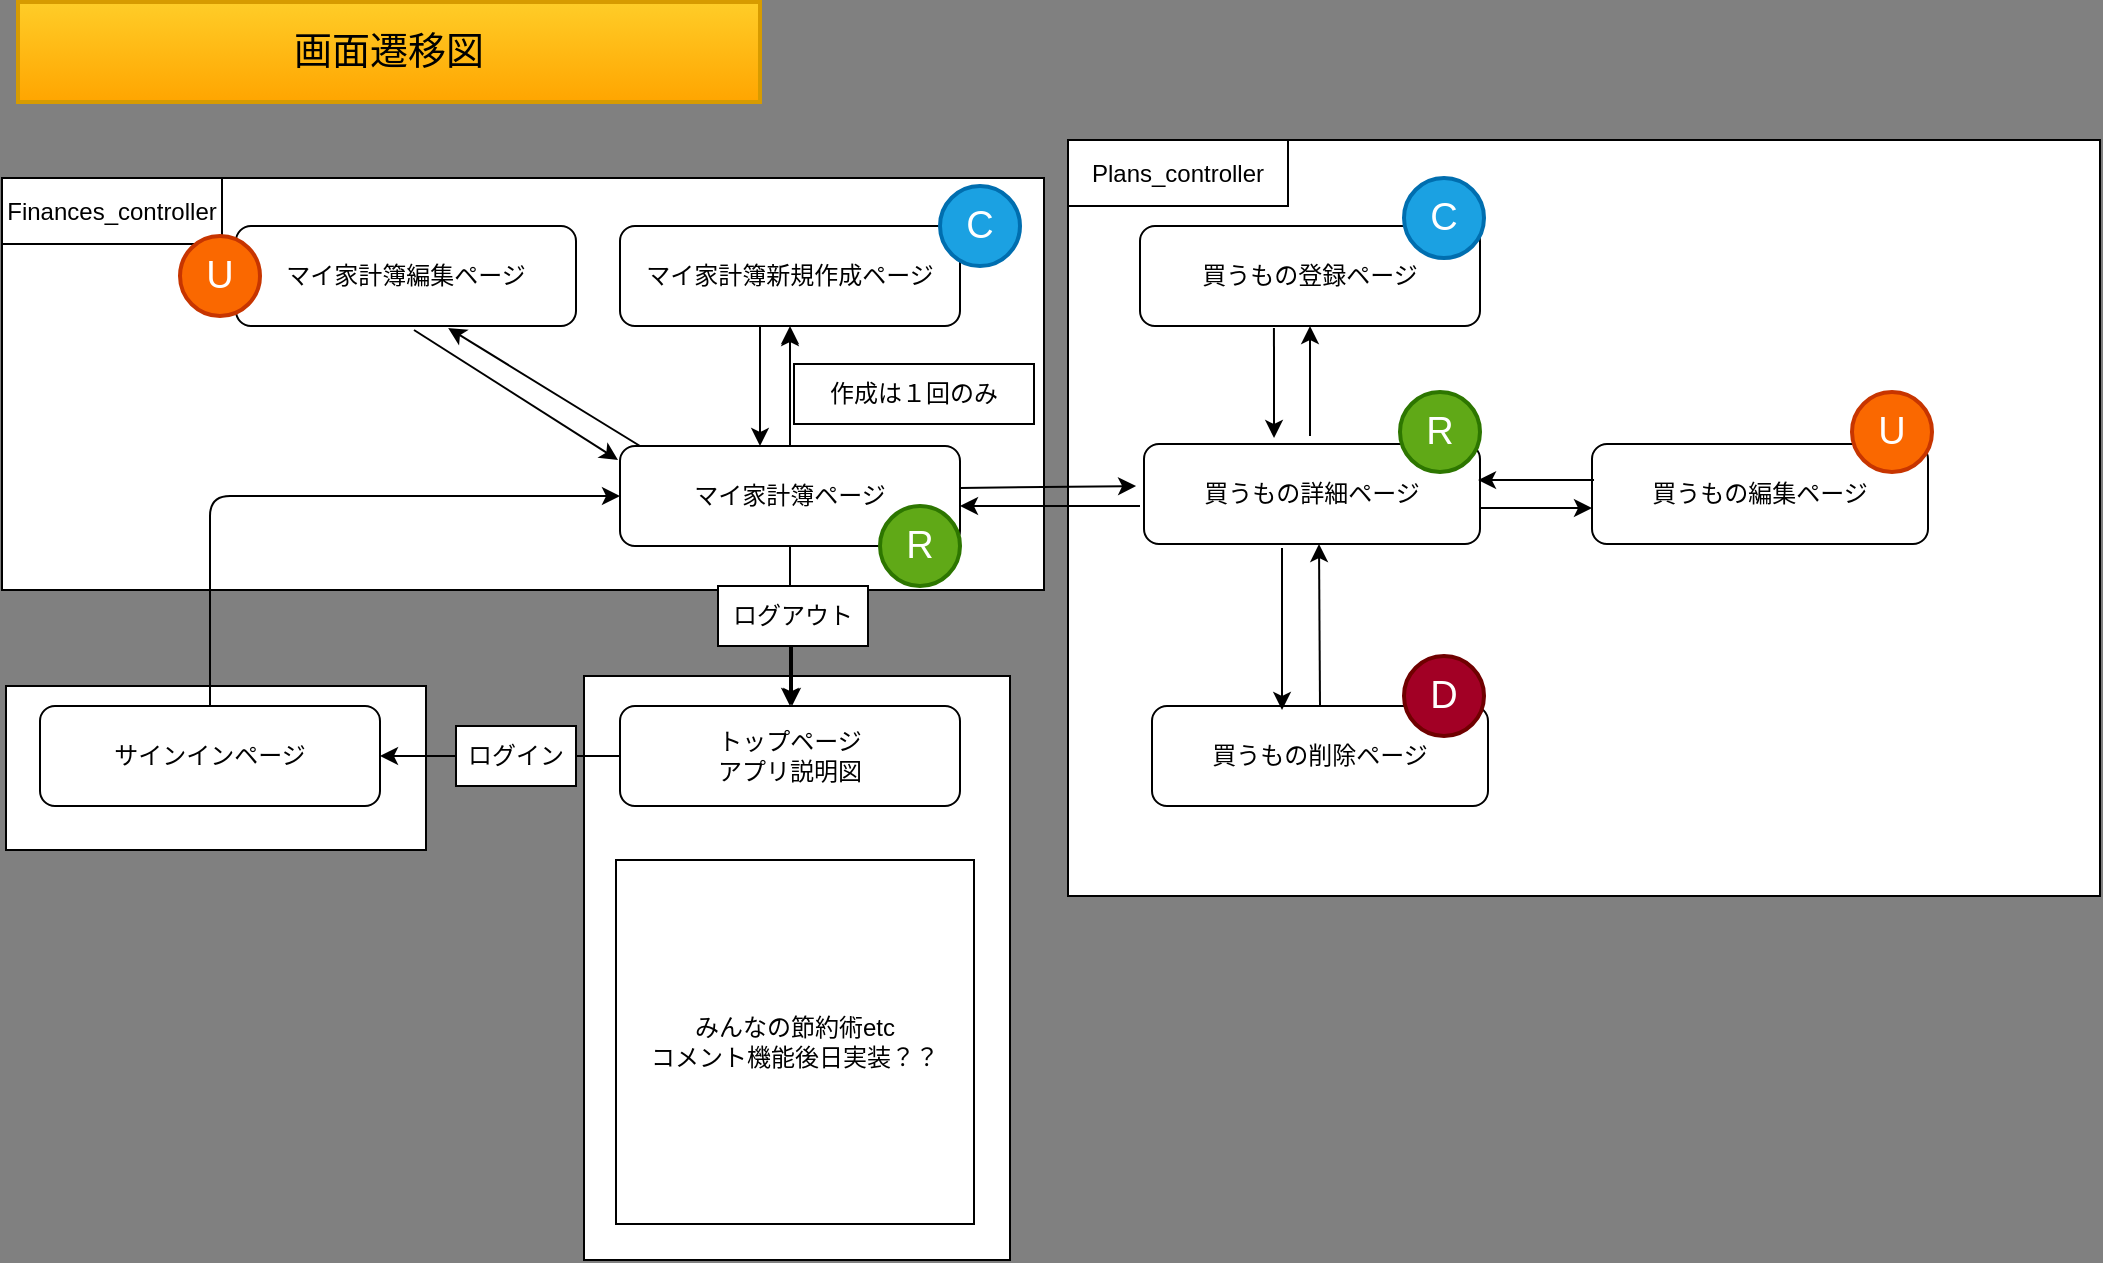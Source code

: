 <mxfile version="13.10.0" type="embed" pages="2">
    <diagram id="JU5HQZq3mvmaYVcX9Og5" name="画面遷移図">
        <mxGraphModel dx="940" dy="756" grid="0" gridSize="10" guides="1" tooltips="1" connect="1" arrows="1" fold="1" page="1" pageScale="1" pageWidth="1169" pageHeight="827" background="#808080" math="0" shadow="0">
            <root>
                <mxCell id="0"/>
                <mxCell id="1" parent="0"/>
                <mxCell id="49" value="" style="rounded=0;whiteSpace=wrap;html=1;" parent="1" vertex="1">
                    <mxGeometry x="22" y="380" width="210" height="82" as="geometry"/>
                </mxCell>
                <mxCell id="48" value="" style="rounded=0;whiteSpace=wrap;html=1;" parent="1" vertex="1">
                    <mxGeometry x="311" y="375" width="213" height="292" as="geometry"/>
                </mxCell>
                <mxCell id="47" value="" style="rounded=0;whiteSpace=wrap;html=1;" parent="1" vertex="1">
                    <mxGeometry x="20" y="126" width="521" height="206" as="geometry"/>
                </mxCell>
                <mxCell id="46" value="" style="rounded=0;whiteSpace=wrap;html=1;" parent="1" vertex="1">
                    <mxGeometry x="553" y="107" width="516" height="378" as="geometry"/>
                </mxCell>
                <mxCell id="2" value="トップページ&lt;br&gt;アプリ説明図" style="rounded=1;whiteSpace=wrap;html=1;" parent="1" vertex="1">
                    <mxGeometry x="329" y="390" width="170" height="50" as="geometry"/>
                </mxCell>
                <mxCell id="3" style="edgeStyle=orthogonalEdgeStyle;rounded=0;orthogonalLoop=1;jettySize=auto;html=1;exitX=0.5;exitY=1;exitDx=0;exitDy=0;" parent="1" source="2" target="2" edge="1">
                    <mxGeometry relative="1" as="geometry"/>
                </mxCell>
                <mxCell id="4" value="サインインページ" style="rounded=1;whiteSpace=wrap;html=1;" parent="1" vertex="1">
                    <mxGeometry x="39" y="390" width="170" height="50" as="geometry"/>
                </mxCell>
                <mxCell id="5" value="" style="endArrow=classic;html=1;exitX=0;exitY=0.5;exitDx=0;exitDy=0;entryX=1;entryY=0.5;entryDx=0;entryDy=0;" parent="1" source="2" target="4" edge="1">
                    <mxGeometry width="50" height="50" relative="1" as="geometry">
                        <mxPoint x="419" y="430" as="sourcePoint"/>
                        <mxPoint x="469" y="380" as="targetPoint"/>
                    </mxGeometry>
                </mxCell>
                <mxCell id="19" value="" style="edgeStyle=orthogonalEdgeStyle;rounded=0;orthogonalLoop=1;jettySize=auto;html=1;exitX=0.5;exitY=0;exitDx=0;exitDy=0;" parent="1" source="6" target="16" edge="1">
                    <mxGeometry relative="1" as="geometry"/>
                </mxCell>
                <mxCell id="6" value="マイ家計簿ページ" style="rounded=1;whiteSpace=wrap;html=1;" parent="1" vertex="1">
                    <mxGeometry x="329" y="260" width="170" height="50" as="geometry"/>
                </mxCell>
                <mxCell id="7" value="マイ家計簿編集ページ" style="rounded=1;whiteSpace=wrap;html=1;" parent="1" vertex="1">
                    <mxGeometry x="137" y="150" width="170" height="50" as="geometry"/>
                </mxCell>
                <mxCell id="8" value="" style="endArrow=classic;html=1;entryX=0.5;entryY=0;entryDx=0;entryDy=0;exitX=0.5;exitY=1;exitDx=0;exitDy=0;" parent="1" source="6" target="2" edge="1">
                    <mxGeometry width="50" height="50" relative="1" as="geometry">
                        <mxPoint x="414" y="320" as="sourcePoint"/>
                        <mxPoint x="408" y="380" as="targetPoint"/>
                    </mxGeometry>
                </mxCell>
                <mxCell id="13" value="" style="edgeStyle=orthogonalEdgeStyle;rounded=0;orthogonalLoop=1;jettySize=auto;html=1;" parent="1" edge="1">
                    <mxGeometry relative="1" as="geometry">
                        <mxPoint x="416.5" y="360" as="sourcePoint"/>
                        <mxPoint x="415" y="390" as="targetPoint"/>
                    </mxGeometry>
                </mxCell>
                <mxCell id="9" value="ログアウト" style="rounded=0;whiteSpace=wrap;html=1;" parent="1" vertex="1">
                    <mxGeometry x="378" y="330" width="75" height="30" as="geometry"/>
                </mxCell>
                <mxCell id="10" value="ログイン" style="rounded=0;whiteSpace=wrap;html=1;" parent="1" vertex="1">
                    <mxGeometry x="247" y="400" width="60" height="30" as="geometry"/>
                </mxCell>
                <mxCell id="11" value="" style="endArrow=classic;html=1;exitX=0.5;exitY=0;exitDx=0;exitDy=0;entryX=0;entryY=0.5;entryDx=0;entryDy=0;" parent="1" source="4" target="6" edge="1">
                    <mxGeometry width="50" height="50" relative="1" as="geometry">
                        <mxPoint x="419" y="430" as="sourcePoint"/>
                        <mxPoint x="469" y="380" as="targetPoint"/>
                        <Array as="points">
                            <mxPoint x="124" y="285"/>
                        </Array>
                    </mxGeometry>
                </mxCell>
                <mxCell id="12" value="" style="endArrow=classic;html=1;" parent="1" edge="1">
                    <mxGeometry width="50" height="50" relative="1" as="geometry">
                        <mxPoint x="414" y="256" as="sourcePoint"/>
                        <mxPoint x="414" y="201" as="targetPoint"/>
                    </mxGeometry>
                </mxCell>
                <mxCell id="16" value="マイ家計簿新規作成ページ" style="rounded=1;whiteSpace=wrap;html=1;" parent="1" vertex="1">
                    <mxGeometry x="329" y="150" width="170" height="50" as="geometry"/>
                </mxCell>
                <mxCell id="18" value="" style="endArrow=classic;html=1;" parent="1" edge="1">
                    <mxGeometry width="50" height="50" relative="1" as="geometry">
                        <mxPoint x="399" y="200" as="sourcePoint"/>
                        <mxPoint x="399" y="260" as="targetPoint"/>
                    </mxGeometry>
                </mxCell>
                <mxCell id="20" value="" style="endArrow=classic;html=1;entryX=0.624;entryY=1.02;entryDx=0;entryDy=0;entryPerimeter=0;" parent="1" target="7" edge="1">
                    <mxGeometry width="50" height="50" relative="1" as="geometry">
                        <mxPoint x="339" y="260" as="sourcePoint"/>
                        <mxPoint x="419" y="260" as="targetPoint"/>
                    </mxGeometry>
                </mxCell>
                <mxCell id="23" value="" style="endArrow=classic;html=1;" parent="1" edge="1">
                    <mxGeometry width="50" height="50" relative="1" as="geometry">
                        <mxPoint x="226" y="202" as="sourcePoint"/>
                        <mxPoint x="328" y="267" as="targetPoint"/>
                    </mxGeometry>
                </mxCell>
                <mxCell id="24" value="&lt;span&gt;買うもの詳細ページ&lt;/span&gt;" style="rounded=1;whiteSpace=wrap;html=1;" parent="1" vertex="1">
                    <mxGeometry x="591" y="259" width="168" height="50" as="geometry"/>
                </mxCell>
                <mxCell id="25" value="買うもの登録ページ" style="rounded=1;whiteSpace=wrap;html=1;" parent="1" vertex="1">
                    <mxGeometry x="589" y="150" width="170" height="50" as="geometry"/>
                </mxCell>
                <mxCell id="27" value="" style="endArrow=classic;html=1;entryX=0.5;entryY=1;entryDx=0;entryDy=0;" parent="1" target="25" edge="1">
                    <mxGeometry width="50" height="50" relative="1" as="geometry">
                        <mxPoint x="674" y="255" as="sourcePoint"/>
                        <mxPoint x="549" y="220" as="targetPoint"/>
                    </mxGeometry>
                </mxCell>
                <mxCell id="29" value="" style="endArrow=classic;html=1;entryX=-0.014;entryY=0.64;entryDx=0;entryDy=0;entryPerimeter=0;" parent="1" edge="1">
                    <mxGeometry width="50" height="50" relative="1" as="geometry">
                        <mxPoint x="499" y="281" as="sourcePoint"/>
                        <mxPoint x="587.04" y="280" as="targetPoint"/>
                    </mxGeometry>
                </mxCell>
                <mxCell id="30" value="" style="endArrow=classic;html=1;" parent="1" edge="1">
                    <mxGeometry width="50" height="50" relative="1" as="geometry">
                        <mxPoint x="589" y="290" as="sourcePoint"/>
                        <mxPoint x="499" y="290" as="targetPoint"/>
                    </mxGeometry>
                </mxCell>
                <mxCell id="31" value="" style="endArrow=classic;html=1;entryX=0.387;entryY=-0.06;entryDx=0;entryDy=0;exitX=0.394;exitY=1.02;exitDx=0;exitDy=0;exitPerimeter=0;entryPerimeter=0;" parent="1" source="25" target="24" edge="1">
                    <mxGeometry width="50" height="50" relative="1" as="geometry">
                        <mxPoint x="589" y="170" as="sourcePoint"/>
                        <mxPoint x="639" y="120" as="targetPoint"/>
                    </mxGeometry>
                </mxCell>
                <mxCell id="36" value="C" style="ellipse;whiteSpace=wrap;html=1;aspect=fixed;strokeWidth=2;fontSize=19;fillColor=#1ba1e2;fontColor=#ffffff;strokeColor=#006EAF;" parent="1" vertex="1">
                    <mxGeometry x="489" y="130" width="40" height="40" as="geometry"/>
                </mxCell>
                <mxCell id="37" value="C" style="ellipse;whiteSpace=wrap;html=1;aspect=fixed;strokeWidth=2;fontSize=19;fillColor=#1ba1e2;fontColor=#ffffff;strokeColor=#006EAF;" parent="1" vertex="1">
                    <mxGeometry x="721" y="126" width="40" height="40" as="geometry"/>
                </mxCell>
                <mxCell id="39" value="R" style="ellipse;whiteSpace=wrap;html=1;aspect=fixed;strokeWidth=2;fontSize=19;fillColor=#60a917;fontColor=#ffffff;strokeColor=#2D7600;" parent="1" vertex="1">
                    <mxGeometry x="459" y="290" width="40" height="40" as="geometry"/>
                </mxCell>
                <mxCell id="40" value="画面遷移図" style="rounded=0;whiteSpace=wrap;html=1;strokeColor=#d79b00;strokeWidth=2;fillColor=#ffcd28;fontSize=19;gradientColor=#ffa500;" parent="1" vertex="1">
                    <mxGeometry x="28" y="38" width="371" height="50" as="geometry"/>
                </mxCell>
                <mxCell id="41" value="&lt;span&gt;買うもの削除ページ&lt;/span&gt;" style="rounded=1;whiteSpace=wrap;html=1;" parent="1" vertex="1">
                    <mxGeometry x="595" y="390" width="168" height="50" as="geometry"/>
                </mxCell>
                <mxCell id="42" value="" style="endArrow=classic;html=1;entryX=0.387;entryY=0.04;entryDx=0;entryDy=0;entryPerimeter=0;" parent="1" target="41" edge="1">
                    <mxGeometry width="50" height="50" relative="1" as="geometry">
                        <mxPoint x="660" y="311" as="sourcePoint"/>
                        <mxPoint x="661.036" y="362" as="targetPoint"/>
                    </mxGeometry>
                </mxCell>
                <mxCell id="43" value="" style="endArrow=classic;html=1;entryX=0.5;entryY=1;entryDx=0;entryDy=0;exitX=0.5;exitY=0;exitDx=0;exitDy=0;" parent="1" source="41" edge="1">
                    <mxGeometry width="50" height="50" relative="1" as="geometry">
                        <mxPoint x="679" y="387" as="sourcePoint"/>
                        <mxPoint x="678.5" y="309" as="targetPoint"/>
                    </mxGeometry>
                </mxCell>
                <mxCell id="38" value="D" style="ellipse;whiteSpace=wrap;html=1;aspect=fixed;strokeWidth=2;fontSize=19;fillColor=#a20025;fontColor=#ffffff;strokeColor=#6F0000;" parent="1" vertex="1">
                    <mxGeometry x="721" y="365" width="40" height="40" as="geometry"/>
                </mxCell>
                <mxCell id="50" value="Finances_controller" style="rounded=0;whiteSpace=wrap;html=1;" parent="1" vertex="1">
                    <mxGeometry x="20" y="126" width="110" height="33" as="geometry"/>
                </mxCell>
                <mxCell id="33" value="U" style="ellipse;whiteSpace=wrap;html=1;aspect=fixed;strokeWidth=2;fontSize=19;fillColor=#fa6800;strokeColor=#C73500;fontColor=#ffffff;" parent="1" vertex="1">
                    <mxGeometry x="109" y="155" width="40" height="40" as="geometry"/>
                </mxCell>
                <mxCell id="52" value="Plans_controller" style="rounded=0;whiteSpace=wrap;html=1;" parent="1" vertex="1">
                    <mxGeometry x="553" y="107" width="110" height="33" as="geometry"/>
                </mxCell>
                <mxCell id="54" value="みんなの節約術etc&lt;br&gt;コメント機能後日実装？？" style="rounded=0;whiteSpace=wrap;html=1;" parent="1" vertex="1">
                    <mxGeometry x="327" y="467" width="179" height="182" as="geometry"/>
                </mxCell>
                <mxCell id="56" value="R" style="ellipse;whiteSpace=wrap;html=1;aspect=fixed;strokeWidth=2;fontSize=19;fillColor=#60a917;fontColor=#ffffff;strokeColor=#2D7600;" parent="1" vertex="1">
                    <mxGeometry x="719" y="233" width="40" height="40" as="geometry"/>
                </mxCell>
                <mxCell id="57" value="作成は１回のみ" style="rounded=0;whiteSpace=wrap;html=1;" parent="1" vertex="1">
                    <mxGeometry x="416" y="219" width="120" height="30" as="geometry"/>
                </mxCell>
                <mxCell id="58" value="&lt;span&gt;買うもの編集ページ&lt;/span&gt;" style="rounded=1;whiteSpace=wrap;html=1;" parent="1" vertex="1">
                    <mxGeometry x="815" y="259" width="168" height="50" as="geometry"/>
                </mxCell>
                <mxCell id="Pe15p8JE3EVM4yDUfGF--58" value="" style="endArrow=classic;html=1;entryX=0.409;entryY=0.479;entryDx=0;entryDy=0;entryPerimeter=0;exitX=0.012;exitY=0.361;exitDx=0;exitDy=0;exitPerimeter=0;" parent="1" edge="1">
                    <mxGeometry width="50" height="50" relative="1" as="geometry">
                        <mxPoint x="816.016" y="277.05" as="sourcePoint"/>
                        <mxPoint x="758.004" y="277.062" as="targetPoint"/>
                    </mxGeometry>
                </mxCell>
                <mxCell id="Pe15p8JE3EVM4yDUfGF--61" value="" style="endArrow=classic;html=1;entryX=0;entryY=0.5;entryDx=0;entryDy=0;exitX=1;exitY=0.5;exitDx=0;exitDy=0;" parent="1" edge="1">
                    <mxGeometry width="50" height="50" relative="1" as="geometry">
                        <mxPoint x="759" y="291" as="sourcePoint"/>
                        <mxPoint x="815" y="291" as="targetPoint"/>
                    </mxGeometry>
                </mxCell>
                <mxCell id="Pe15p8JE3EVM4yDUfGF--62" value="U" style="ellipse;whiteSpace=wrap;html=1;aspect=fixed;strokeWidth=2;fontSize=19;fillColor=#fa6800;strokeColor=#C73500;fontColor=#ffffff;" parent="1" vertex="1">
                    <mxGeometry x="945" y="233" width="40" height="40" as="geometry"/>
                </mxCell>
            </root>
        </mxGraphModel>
    </diagram>
    <diagram id="3vUDVO7shcAKKHClAKVJ" name="ER図">
        <mxGraphModel dx="1097" dy="882" grid="0" gridSize="10" guides="1" tooltips="1" connect="1" arrows="1" fold="1" page="1" pageScale="1" pageWidth="827" pageHeight="1169" background="#808080" math="0" shadow="0">
            <root>
                <mxCell id="RTXXcHWHW-Dh-JXgVYpc-0"/>
                <mxCell id="RTXXcHWHW-Dh-JXgVYpc-1" parent="RTXXcHWHW-Dh-JXgVYpc-0"/>
                <mxCell id="ZlBk-_88ZhLD8ESwHqGS-0" value="" style="shape=table;html=1;whiteSpace=wrap;startSize=0;container=1;collapsible=0;childLayout=tableLayout;fontSize=15;" parent="RTXXcHWHW-Dh-JXgVYpc-1" vertex="1">
                    <mxGeometry x="340" y="477" width="148" height="158.31" as="geometry"/>
                </mxCell>
                <mxCell id="ZlBk-_88ZhLD8ESwHqGS-1" value="" style="shape=partialRectangle;html=1;whiteSpace=wrap;collapsible=0;dropTarget=0;pointerEvents=0;fillColor=none;top=0;left=0;bottom=0;right=0;points=[[0,0.5],[1,0.5]];portConstraint=eastwest;fontSize=15;" parent="ZlBk-_88ZhLD8ESwHqGS-0" vertex="1">
                    <mxGeometry width="148" height="38" as="geometry"/>
                </mxCell>
                <mxCell id="ZlBk-_88ZhLD8ESwHqGS-2" value="Usersテーブル" style="shape=partialRectangle;html=1;whiteSpace=wrap;connectable=0;overflow=hidden;fillColor=none;top=0;left=0;bottom=0;right=0;fontSize=15;" parent="ZlBk-_88ZhLD8ESwHqGS-1" vertex="1">
                    <mxGeometry width="148" height="38" as="geometry"/>
                </mxCell>
                <mxCell id="ZlBk-_88ZhLD8ESwHqGS-3" value="" style="shape=partialRectangle;html=1;whiteSpace=wrap;collapsible=0;dropTarget=0;pointerEvents=0;fillColor=none;top=0;left=0;bottom=0;right=0;points=[[0,0.5],[1,0.5]];portConstraint=eastwest;fontSize=15;" parent="ZlBk-_88ZhLD8ESwHqGS-0" vertex="1">
                    <mxGeometry y="38" width="148" height="40" as="geometry"/>
                </mxCell>
                <mxCell id="ZlBk-_88ZhLD8ESwHqGS-4" value="nickname" style="shape=partialRectangle;html=1;whiteSpace=wrap;connectable=0;overflow=hidden;fillColor=none;top=0;left=0;bottom=0;right=0;fontSize=15;" parent="ZlBk-_88ZhLD8ESwHqGS-3" vertex="1">
                    <mxGeometry width="148" height="40" as="geometry"/>
                </mxCell>
                <mxCell id="ZlBk-_88ZhLD8ESwHqGS-5" value="" style="shape=partialRectangle;html=1;whiteSpace=wrap;collapsible=0;dropTarget=0;pointerEvents=0;fillColor=none;top=0;left=0;bottom=0;right=0;points=[[0,0.5],[1,0.5]];portConstraint=eastwest;fontSize=15;" parent="ZlBk-_88ZhLD8ESwHqGS-0" vertex="1">
                    <mxGeometry y="78" width="148" height="40" as="geometry"/>
                </mxCell>
                <mxCell id="ZlBk-_88ZhLD8ESwHqGS-6" value="email" style="shape=partialRectangle;html=1;whiteSpace=wrap;connectable=0;overflow=hidden;fillColor=none;top=0;left=0;bottom=0;right=0;fontSize=15;" parent="ZlBk-_88ZhLD8ESwHqGS-5" vertex="1">
                    <mxGeometry width="148" height="40" as="geometry"/>
                </mxCell>
                <mxCell id="ZlBk-_88ZhLD8ESwHqGS-7" value="" style="shape=partialRectangle;html=1;whiteSpace=wrap;collapsible=0;dropTarget=0;pointerEvents=0;fillColor=none;top=0;left=0;bottom=0;right=0;points=[[0,0.5],[1,0.5]];portConstraint=eastwest;fontSize=15;" parent="ZlBk-_88ZhLD8ESwHqGS-0" vertex="1">
                    <mxGeometry y="118" width="148" height="40" as="geometry"/>
                </mxCell>
                <mxCell id="ZlBk-_88ZhLD8ESwHqGS-8" value="password" style="shape=partialRectangle;html=1;whiteSpace=wrap;connectable=0;overflow=hidden;fillColor=none;top=0;left=0;bottom=0;right=0;fontSize=15;" parent="ZlBk-_88ZhLD8ESwHqGS-7" vertex="1">
                    <mxGeometry width="148" height="40" as="geometry"/>
                </mxCell>
                <mxCell id="ZlBk-_88ZhLD8ESwHqGS-9" value="" style="shape=table;html=1;whiteSpace=wrap;startSize=0;container=1;collapsible=0;childLayout=tableLayout;fontSize=15;" parent="RTXXcHWHW-Dh-JXgVYpc-1" vertex="1">
                    <mxGeometry x="332" y="805" width="178" height="280" as="geometry"/>
                </mxCell>
                <mxCell id="ZlBk-_88ZhLD8ESwHqGS-10" value="" style="shape=partialRectangle;html=1;whiteSpace=wrap;collapsible=0;dropTarget=0;pointerEvents=0;fillColor=none;top=0;left=0;bottom=0;right=0;points=[[0,0.5],[1,0.5]];portConstraint=eastwest;fontSize=15;" parent="ZlBk-_88ZhLD8ESwHqGS-9" vertex="1">
                    <mxGeometry width="178" height="40" as="geometry"/>
                </mxCell>
                <mxCell id="ZlBk-_88ZhLD8ESwHqGS-11" value="PurchasePlansテーブル" style="shape=partialRectangle;html=1;whiteSpace=wrap;connectable=0;overflow=hidden;fillColor=none;top=0;left=0;bottom=0;right=0;fontSize=15;" parent="ZlBk-_88ZhLD8ESwHqGS-10" vertex="1">
                    <mxGeometry width="178" height="40" as="geometry"/>
                </mxCell>
                <mxCell id="ZlBk-_88ZhLD8ESwHqGS-12" value="" style="shape=partialRectangle;html=1;whiteSpace=wrap;collapsible=0;dropTarget=0;pointerEvents=0;fillColor=none;top=0;left=0;bottom=0;right=0;points=[[0,0.5],[1,0.5]];portConstraint=eastwest;fontSize=15;" parent="ZlBk-_88ZhLD8ESwHqGS-9" vertex="1">
                    <mxGeometry y="40" width="178" height="40" as="geometry"/>
                </mxCell>
                <mxCell id="ZlBk-_88ZhLD8ESwHqGS-13" value="name" style="shape=partialRectangle;html=1;whiteSpace=wrap;connectable=0;overflow=hidden;fillColor=none;top=0;left=0;bottom=0;right=0;fontSize=15;" parent="ZlBk-_88ZhLD8ESwHqGS-12" vertex="1">
                    <mxGeometry width="178" height="40" as="geometry"/>
                </mxCell>
                <mxCell id="ZlBk-_88ZhLD8ESwHqGS-14" value="" style="shape=partialRectangle;html=1;whiteSpace=wrap;collapsible=0;dropTarget=0;pointerEvents=0;fillColor=none;top=0;left=0;bottom=0;right=0;points=[[0,0.5],[1,0.5]];portConstraint=eastwest;fontSize=15;" parent="ZlBk-_88ZhLD8ESwHqGS-9" vertex="1">
                    <mxGeometry y="80" width="178" height="40" as="geometry"/>
                </mxCell>
                <mxCell id="ZlBk-_88ZhLD8ESwHqGS-15" value="remarks" style="shape=partialRectangle;html=1;whiteSpace=wrap;connectable=0;overflow=hidden;fillColor=none;top=0;left=0;bottom=0;right=0;fontSize=15;" parent="ZlBk-_88ZhLD8ESwHqGS-14" vertex="1">
                    <mxGeometry width="178" height="40" as="geometry"/>
                </mxCell>
                <mxCell id="4R_p7Q5ZQKN_-VRckwJi-66" style="shape=partialRectangle;html=1;whiteSpace=wrap;collapsible=0;dropTarget=0;pointerEvents=0;fillColor=none;top=0;left=0;bottom=0;right=0;points=[[0,0.5],[1,0.5]];portConstraint=eastwest;fontSize=15;" vertex="1" parent="ZlBk-_88ZhLD8ESwHqGS-9">
                    <mxGeometry y="120" width="178" height="40" as="geometry"/>
                </mxCell>
                <mxCell id="4R_p7Q5ZQKN_-VRckwJi-67" value="price" style="shape=partialRectangle;html=1;whiteSpace=wrap;connectable=0;overflow=hidden;fillColor=none;top=0;left=0;bottom=0;right=0;fontSize=15;" vertex="1" parent="4R_p7Q5ZQKN_-VRckwJi-66">
                    <mxGeometry width="178" height="40" as="geometry"/>
                </mxCell>
                <mxCell id="ZlBk-_88ZhLD8ESwHqGS-16" value="" style="shape=partialRectangle;html=1;whiteSpace=wrap;collapsible=0;dropTarget=0;pointerEvents=0;fillColor=none;top=0;left=0;bottom=0;right=0;points=[[0,0.5],[1,0.5]];portConstraint=eastwest;fontSize=15;" parent="ZlBk-_88ZhLD8ESwHqGS-9" vertex="1">
                    <mxGeometry y="160" width="178" height="40" as="geometry"/>
                </mxCell>
                <mxCell id="ZlBk-_88ZhLD8ESwHqGS-17" value="purchase_date" style="shape=partialRectangle;html=1;whiteSpace=wrap;connectable=0;overflow=hidden;fillColor=none;top=0;left=0;bottom=0;right=0;fontSize=15;" parent="ZlBk-_88ZhLD8ESwHqGS-16" vertex="1">
                    <mxGeometry width="178" height="40" as="geometry"/>
                </mxCell>
                <mxCell id="LgwjurmQw-1WGURI5b6S-0" style="shape=partialRectangle;html=1;whiteSpace=wrap;collapsible=0;dropTarget=0;pointerEvents=0;fillColor=none;top=0;left=0;bottom=0;right=0;points=[[0,0.5],[1,0.5]];portConstraint=eastwest;fontSize=15;" parent="ZlBk-_88ZhLD8ESwHqGS-9" vertex="1">
                    <mxGeometry y="200" width="178" height="40" as="geometry"/>
                </mxCell>
                <mxCell id="LgwjurmQw-1WGURI5b6S-1" value="image" style="shape=partialRectangle;html=1;whiteSpace=wrap;connectable=0;overflow=hidden;fillColor=none;top=0;left=0;bottom=0;right=0;fontSize=15;" parent="LgwjurmQw-1WGURI5b6S-0" vertex="1">
                    <mxGeometry width="178" height="40" as="geometry"/>
                </mxCell>
                <mxCell id="vMp5V0m4-WFxsZNh0Xq0-12" style="shape=partialRectangle;html=1;whiteSpace=wrap;collapsible=0;dropTarget=0;pointerEvents=0;fillColor=none;top=0;left=0;bottom=0;right=0;points=[[0,0.5],[1,0.5]];portConstraint=eastwest;fontSize=15;" parent="ZlBk-_88ZhLD8ESwHqGS-9" vertex="1">
                    <mxGeometry y="240" width="178" height="40" as="geometry"/>
                </mxCell>
                <mxCell id="vMp5V0m4-WFxsZNh0Xq0-13" value="user_id" style="shape=partialRectangle;html=1;whiteSpace=wrap;connectable=0;overflow=hidden;fillColor=none;top=0;left=0;bottom=0;right=0;fontSize=15;" parent="vMp5V0m4-WFxsZNh0Xq0-12" vertex="1">
                    <mxGeometry width="178" height="40" as="geometry"/>
                </mxCell>
                <mxCell id="tKv8Ih6EuUpdgf0GF36m-0" value="ER図" style="rounded=0;whiteSpace=wrap;html=1;strokeColor=#BD7000;strokeWidth=2;fillColor=#f0a30a;fontSize=28;fontColor=#ffffff;" parent="RTXXcHWHW-Dh-JXgVYpc-1" vertex="1">
                    <mxGeometry x="7" y="10" width="370" height="60" as="geometry"/>
                </mxCell>
                <mxCell id="4R_p7Q5ZQKN_-VRckwJi-10" value="" style="shape=table;html=1;whiteSpace=wrap;startSize=0;container=1;collapsible=0;childLayout=tableLayout;fontSize=15;" vertex="1" parent="RTXXcHWHW-Dh-JXgVYpc-1">
                    <mxGeometry x="28" y="347" width="180" height="240" as="geometry"/>
                </mxCell>
                <mxCell id="4R_p7Q5ZQKN_-VRckwJi-11" value="" style="shape=partialRectangle;html=1;whiteSpace=wrap;collapsible=0;dropTarget=0;pointerEvents=0;fillColor=none;top=0;left=0;bottom=0;right=0;points=[[0,0.5],[1,0.5]];portConstraint=eastwest;fontSize=15;" vertex="1" parent="4R_p7Q5ZQKN_-VRckwJi-10">
                    <mxGeometry width="180" height="40" as="geometry"/>
                </mxCell>
                <mxCell id="4R_p7Q5ZQKN_-VRckwJi-12" value="FixedCostsテーブル" style="shape=partialRectangle;html=1;whiteSpace=wrap;connectable=0;overflow=hidden;fillColor=none;top=0;left=0;bottom=0;right=0;fontSize=15;" vertex="1" parent="4R_p7Q5ZQKN_-VRckwJi-11">
                    <mxGeometry width="180" height="40" as="geometry"/>
                </mxCell>
                <mxCell id="4R_p7Q5ZQKN_-VRckwJi-13" value="" style="shape=partialRectangle;html=1;whiteSpace=wrap;collapsible=0;dropTarget=0;pointerEvents=0;fillColor=none;top=0;left=0;bottom=0;right=0;points=[[0,0.5],[1,0.5]];portConstraint=eastwest;fontSize=15;" vertex="1" parent="4R_p7Q5ZQKN_-VRckwJi-10">
                    <mxGeometry y="40" width="180" height="40" as="geometry"/>
                </mxCell>
                <mxCell id="4R_p7Q5ZQKN_-VRckwJi-14" value="fixed_cost_category_id" style="shape=partialRectangle;html=1;whiteSpace=wrap;connectable=0;overflow=hidden;fillColor=none;top=0;left=0;bottom=0;right=0;fontSize=15;" vertex="1" parent="4R_p7Q5ZQKN_-VRckwJi-13">
                    <mxGeometry width="180" height="40" as="geometry"/>
                </mxCell>
                <mxCell id="4R_p7Q5ZQKN_-VRckwJi-15" value="" style="shape=partialRectangle;html=1;whiteSpace=wrap;collapsible=0;dropTarget=0;pointerEvents=0;fillColor=none;top=0;left=0;bottom=0;right=0;points=[[0,0.5],[1,0.5]];portConstraint=eastwest;fontSize=15;" vertex="1" parent="4R_p7Q5ZQKN_-VRckwJi-10">
                    <mxGeometry y="80" width="180" height="40" as="geometry"/>
                </mxCell>
                <mxCell id="4R_p7Q5ZQKN_-VRckwJi-16" value="remarks" style="shape=partialRectangle;html=1;whiteSpace=wrap;connectable=0;overflow=hidden;fillColor=none;top=0;left=0;bottom=0;right=0;fontSize=15;" vertex="1" parent="4R_p7Q5ZQKN_-VRckwJi-15">
                    <mxGeometry width="180" height="40" as="geometry"/>
                </mxCell>
                <mxCell id="4R_p7Q5ZQKN_-VRckwJi-17" value="" style="shape=partialRectangle;html=1;whiteSpace=wrap;collapsible=0;dropTarget=0;pointerEvents=0;fillColor=none;top=0;left=0;bottom=0;right=0;points=[[0,0.5],[1,0.5]];portConstraint=eastwest;fontSize=15;" vertex="1" parent="4R_p7Q5ZQKN_-VRckwJi-10">
                    <mxGeometry y="120" width="180" height="40" as="geometry"/>
                </mxCell>
                <mxCell id="4R_p7Q5ZQKN_-VRckwJi-18" value="price" style="shape=partialRectangle;html=1;whiteSpace=wrap;connectable=0;overflow=hidden;fillColor=none;top=0;left=0;bottom=0;right=0;fontSize=15;" vertex="1" parent="4R_p7Q5ZQKN_-VRckwJi-17">
                    <mxGeometry width="180" height="40" as="geometry"/>
                </mxCell>
                <mxCell id="4R_p7Q5ZQKN_-VRckwJi-19" style="shape=partialRectangle;html=1;whiteSpace=wrap;collapsible=0;dropTarget=0;pointerEvents=0;fillColor=none;top=0;left=0;bottom=0;right=0;points=[[0,0.5],[1,0.5]];portConstraint=eastwest;fontSize=15;" vertex="1" parent="4R_p7Q5ZQKN_-VRckwJi-10">
                    <mxGeometry y="160" width="180" height="40" as="geometry"/>
                </mxCell>
                <mxCell id="4R_p7Q5ZQKN_-VRckwJi-20" value="expense_date" style="shape=partialRectangle;html=1;whiteSpace=wrap;connectable=0;overflow=hidden;fillColor=none;top=0;left=0;bottom=0;right=0;fontSize=15;" vertex="1" parent="4R_p7Q5ZQKN_-VRckwJi-19">
                    <mxGeometry width="180" height="40" as="geometry"/>
                </mxCell>
                <mxCell id="4R_p7Q5ZQKN_-VRckwJi-21" style="shape=partialRectangle;html=1;whiteSpace=wrap;collapsible=0;dropTarget=0;pointerEvents=0;fillColor=none;top=0;left=0;bottom=0;right=0;points=[[0,0.5],[1,0.5]];portConstraint=eastwest;fontSize=15;" vertex="1" parent="4R_p7Q5ZQKN_-VRckwJi-10">
                    <mxGeometry y="200" width="180" height="40" as="geometry"/>
                </mxCell>
                <mxCell id="4R_p7Q5ZQKN_-VRckwJi-22" value="user_id" style="shape=partialRectangle;html=1;whiteSpace=wrap;connectable=0;overflow=hidden;fillColor=none;top=0;left=0;bottom=0;right=0;fontSize=15;" vertex="1" parent="4R_p7Q5ZQKN_-VRckwJi-21">
                    <mxGeometry width="180" height="40" as="geometry"/>
                </mxCell>
                <mxCell id="4R_p7Q5ZQKN_-VRckwJi-40" value="" style="shape=table;html=1;whiteSpace=wrap;startSize=0;container=1;collapsible=0;childLayout=tableLayout;fontSize=15;" vertex="1" parent="RTXXcHWHW-Dh-JXgVYpc-1">
                    <mxGeometry x="324" y="107" width="180" height="240" as="geometry"/>
                </mxCell>
                <mxCell id="4R_p7Q5ZQKN_-VRckwJi-41" value="" style="shape=partialRectangle;html=1;whiteSpace=wrap;collapsible=0;dropTarget=0;pointerEvents=0;fillColor=none;top=0;left=0;bottom=0;right=0;points=[[0,0.5],[1,0.5]];portConstraint=eastwest;fontSize=15;" vertex="1" parent="4R_p7Q5ZQKN_-VRckwJi-40">
                    <mxGeometry width="180" height="40" as="geometry"/>
                </mxCell>
                <mxCell id="4R_p7Q5ZQKN_-VRckwJi-42" value="Incomesテーブル" style="shape=partialRectangle;html=1;whiteSpace=wrap;connectable=0;overflow=hidden;fillColor=none;top=0;left=0;bottom=0;right=0;fontSize=15;" vertex="1" parent="4R_p7Q5ZQKN_-VRckwJi-41">
                    <mxGeometry width="180" height="40" as="geometry"/>
                </mxCell>
                <mxCell id="4R_p7Q5ZQKN_-VRckwJi-43" value="" style="shape=partialRectangle;html=1;whiteSpace=wrap;collapsible=0;dropTarget=0;pointerEvents=0;fillColor=none;top=0;left=0;bottom=0;right=0;points=[[0,0.5],[1,0.5]];portConstraint=eastwest;fontSize=15;" vertex="1" parent="4R_p7Q5ZQKN_-VRckwJi-40">
                    <mxGeometry y="40" width="180" height="40" as="geometry"/>
                </mxCell>
                <mxCell id="4R_p7Q5ZQKN_-VRckwJi-44" value="income_category_id" style="shape=partialRectangle;html=1;whiteSpace=wrap;connectable=0;overflow=hidden;fillColor=none;top=0;left=0;bottom=0;right=0;fontSize=15;" vertex="1" parent="4R_p7Q5ZQKN_-VRckwJi-43">
                    <mxGeometry width="180" height="40" as="geometry"/>
                </mxCell>
                <mxCell id="4R_p7Q5ZQKN_-VRckwJi-45" value="" style="shape=partialRectangle;html=1;whiteSpace=wrap;collapsible=0;dropTarget=0;pointerEvents=0;fillColor=none;top=0;left=0;bottom=0;right=0;points=[[0,0.5],[1,0.5]];portConstraint=eastwest;fontSize=15;" vertex="1" parent="4R_p7Q5ZQKN_-VRckwJi-40">
                    <mxGeometry y="80" width="180" height="40" as="geometry"/>
                </mxCell>
                <mxCell id="4R_p7Q5ZQKN_-VRckwJi-46" value="remarks" style="shape=partialRectangle;html=1;whiteSpace=wrap;connectable=0;overflow=hidden;fillColor=none;top=0;left=0;bottom=0;right=0;fontSize=15;" vertex="1" parent="4R_p7Q5ZQKN_-VRckwJi-45">
                    <mxGeometry width="180" height="40" as="geometry"/>
                </mxCell>
                <mxCell id="4R_p7Q5ZQKN_-VRckwJi-47" value="" style="shape=partialRectangle;html=1;whiteSpace=wrap;collapsible=0;dropTarget=0;pointerEvents=0;fillColor=none;top=0;left=0;bottom=0;right=0;points=[[0,0.5],[1,0.5]];portConstraint=eastwest;fontSize=15;" vertex="1" parent="4R_p7Q5ZQKN_-VRckwJi-40">
                    <mxGeometry y="120" width="180" height="40" as="geometry"/>
                </mxCell>
                <mxCell id="4R_p7Q5ZQKN_-VRckwJi-48" value="price" style="shape=partialRectangle;html=1;whiteSpace=wrap;connectable=0;overflow=hidden;fillColor=none;top=0;left=0;bottom=0;right=0;fontSize=15;" vertex="1" parent="4R_p7Q5ZQKN_-VRckwJi-47">
                    <mxGeometry width="180" height="40" as="geometry"/>
                </mxCell>
                <mxCell id="4R_p7Q5ZQKN_-VRckwJi-49" style="shape=partialRectangle;html=1;whiteSpace=wrap;collapsible=0;dropTarget=0;pointerEvents=0;fillColor=none;top=0;left=0;bottom=0;right=0;points=[[0,0.5],[1,0.5]];portConstraint=eastwest;fontSize=15;" vertex="1" parent="4R_p7Q5ZQKN_-VRckwJi-40">
                    <mxGeometry y="160" width="180" height="40" as="geometry"/>
                </mxCell>
                <mxCell id="4R_p7Q5ZQKN_-VRckwJi-50" value="income_date" style="shape=partialRectangle;html=1;whiteSpace=wrap;connectable=0;overflow=hidden;fillColor=none;top=0;left=0;bottom=0;right=0;fontSize=15;" vertex="1" parent="4R_p7Q5ZQKN_-VRckwJi-49">
                    <mxGeometry width="180" height="40" as="geometry"/>
                </mxCell>
                <mxCell id="4R_p7Q5ZQKN_-VRckwJi-51" style="shape=partialRectangle;html=1;whiteSpace=wrap;collapsible=0;dropTarget=0;pointerEvents=0;fillColor=none;top=0;left=0;bottom=0;right=0;points=[[0,0.5],[1,0.5]];portConstraint=eastwest;fontSize=15;" vertex="1" parent="4R_p7Q5ZQKN_-VRckwJi-40">
                    <mxGeometry y="200" width="180" height="40" as="geometry"/>
                </mxCell>
                <mxCell id="4R_p7Q5ZQKN_-VRckwJi-52" value="user_id" style="shape=partialRectangle;html=1;whiteSpace=wrap;connectable=0;overflow=hidden;fillColor=none;top=0;left=0;bottom=0;right=0;fontSize=15;" vertex="1" parent="4R_p7Q5ZQKN_-VRckwJi-51">
                    <mxGeometry width="180" height="40" as="geometry"/>
                </mxCell>
                <mxCell id="4R_p7Q5ZQKN_-VRckwJi-53" value="" style="shape=table;html=1;whiteSpace=wrap;startSize=0;container=1;collapsible=0;childLayout=tableLayout;fontSize=15;" vertex="1" parent="RTXXcHWHW-Dh-JXgVYpc-1">
                    <mxGeometry x="623" y="344" width="180" height="240" as="geometry"/>
                </mxCell>
                <mxCell id="4R_p7Q5ZQKN_-VRckwJi-54" value="" style="shape=partialRectangle;html=1;whiteSpace=wrap;collapsible=0;dropTarget=0;pointerEvents=0;fillColor=none;top=0;left=0;bottom=0;right=0;points=[[0,0.5],[1,0.5]];portConstraint=eastwest;fontSize=15;" vertex="1" parent="4R_p7Q5ZQKN_-VRckwJi-53">
                    <mxGeometry width="180" height="40" as="geometry"/>
                </mxCell>
                <mxCell id="4R_p7Q5ZQKN_-VRckwJi-55" value="VariableCostsテーブル" style="shape=partialRectangle;html=1;whiteSpace=wrap;connectable=0;overflow=hidden;fillColor=none;top=0;left=0;bottom=0;right=0;fontSize=15;" vertex="1" parent="4R_p7Q5ZQKN_-VRckwJi-54">
                    <mxGeometry width="180" height="40" as="geometry"/>
                </mxCell>
                <mxCell id="4R_p7Q5ZQKN_-VRckwJi-56" value="" style="shape=partialRectangle;html=1;whiteSpace=wrap;collapsible=0;dropTarget=0;pointerEvents=0;fillColor=none;top=0;left=0;bottom=0;right=0;points=[[0,0.5],[1,0.5]];portConstraint=eastwest;fontSize=15;" vertex="1" parent="4R_p7Q5ZQKN_-VRckwJi-53">
                    <mxGeometry y="40" width="180" height="40" as="geometry"/>
                </mxCell>
                <mxCell id="4R_p7Q5ZQKN_-VRckwJi-57" value="variable_cost_category_id" style="shape=partialRectangle;html=1;whiteSpace=wrap;connectable=0;overflow=hidden;fillColor=none;top=0;left=0;bottom=0;right=0;fontSize=15;" vertex="1" parent="4R_p7Q5ZQKN_-VRckwJi-56">
                    <mxGeometry width="180" height="40" as="geometry"/>
                </mxCell>
                <mxCell id="4R_p7Q5ZQKN_-VRckwJi-58" value="" style="shape=partialRectangle;html=1;whiteSpace=wrap;collapsible=0;dropTarget=0;pointerEvents=0;fillColor=none;top=0;left=0;bottom=0;right=0;points=[[0,0.5],[1,0.5]];portConstraint=eastwest;fontSize=15;" vertex="1" parent="4R_p7Q5ZQKN_-VRckwJi-53">
                    <mxGeometry y="80" width="180" height="40" as="geometry"/>
                </mxCell>
                <mxCell id="4R_p7Q5ZQKN_-VRckwJi-59" value="remarks" style="shape=partialRectangle;html=1;whiteSpace=wrap;connectable=0;overflow=hidden;fillColor=none;top=0;left=0;bottom=0;right=0;fontSize=15;" vertex="1" parent="4R_p7Q5ZQKN_-VRckwJi-58">
                    <mxGeometry width="180" height="40" as="geometry"/>
                </mxCell>
                <mxCell id="4R_p7Q5ZQKN_-VRckwJi-60" value="" style="shape=partialRectangle;html=1;whiteSpace=wrap;collapsible=0;dropTarget=0;pointerEvents=0;fillColor=none;top=0;left=0;bottom=0;right=0;points=[[0,0.5],[1,0.5]];portConstraint=eastwest;fontSize=15;" vertex="1" parent="4R_p7Q5ZQKN_-VRckwJi-53">
                    <mxGeometry y="120" width="180" height="40" as="geometry"/>
                </mxCell>
                <mxCell id="4R_p7Q5ZQKN_-VRckwJi-61" value="price" style="shape=partialRectangle;html=1;whiteSpace=wrap;connectable=0;overflow=hidden;fillColor=none;top=0;left=0;bottom=0;right=0;fontSize=15;" vertex="1" parent="4R_p7Q5ZQKN_-VRckwJi-60">
                    <mxGeometry width="180" height="40" as="geometry"/>
                </mxCell>
                <mxCell id="4R_p7Q5ZQKN_-VRckwJi-62" style="shape=partialRectangle;html=1;whiteSpace=wrap;collapsible=0;dropTarget=0;pointerEvents=0;fillColor=none;top=0;left=0;bottom=0;right=0;points=[[0,0.5],[1,0.5]];portConstraint=eastwest;fontSize=15;" vertex="1" parent="4R_p7Q5ZQKN_-VRckwJi-53">
                    <mxGeometry y="160" width="180" height="40" as="geometry"/>
                </mxCell>
                <mxCell id="4R_p7Q5ZQKN_-VRckwJi-63" value="expense_date" style="shape=partialRectangle;html=1;whiteSpace=wrap;connectable=0;overflow=hidden;fillColor=none;top=0;left=0;bottom=0;right=0;fontSize=15;" vertex="1" parent="4R_p7Q5ZQKN_-VRckwJi-62">
                    <mxGeometry width="180" height="40" as="geometry"/>
                </mxCell>
                <mxCell id="4R_p7Q5ZQKN_-VRckwJi-64" style="shape=partialRectangle;html=1;whiteSpace=wrap;collapsible=0;dropTarget=0;pointerEvents=0;fillColor=none;top=0;left=0;bottom=0;right=0;points=[[0,0.5],[1,0.5]];portConstraint=eastwest;fontSize=15;" vertex="1" parent="4R_p7Q5ZQKN_-VRckwJi-53">
                    <mxGeometry y="200" width="180" height="40" as="geometry"/>
                </mxCell>
                <mxCell id="4R_p7Q5ZQKN_-VRckwJi-65" value="user_id" style="shape=partialRectangle;html=1;whiteSpace=wrap;connectable=0;overflow=hidden;fillColor=none;top=0;left=0;bottom=0;right=0;fontSize=15;" vertex="1" parent="4R_p7Q5ZQKN_-VRckwJi-64">
                    <mxGeometry width="180" height="40" as="geometry"/>
                </mxCell>
                <mxCell id="4R_p7Q5ZQKN_-VRckwJi-70" value="" style="triangle;whiteSpace=wrap;html=1;direction=south;fillColor=none;" vertex="1" parent="RTXXcHWHW-Dh-JXgVYpc-1">
                    <mxGeometry x="394" y="347" width="40" height="30" as="geometry"/>
                </mxCell>
                <mxCell id="4R_p7Q5ZQKN_-VRckwJi-68" value="" style="line;strokeWidth=2;direction=south;html=1;" vertex="1" parent="RTXXcHWHW-Dh-JXgVYpc-1">
                    <mxGeometry x="409" y="389" width="10" height="88" as="geometry"/>
                </mxCell>
            </root>
        </mxGraphModel>
    </diagram>
</mxfile>